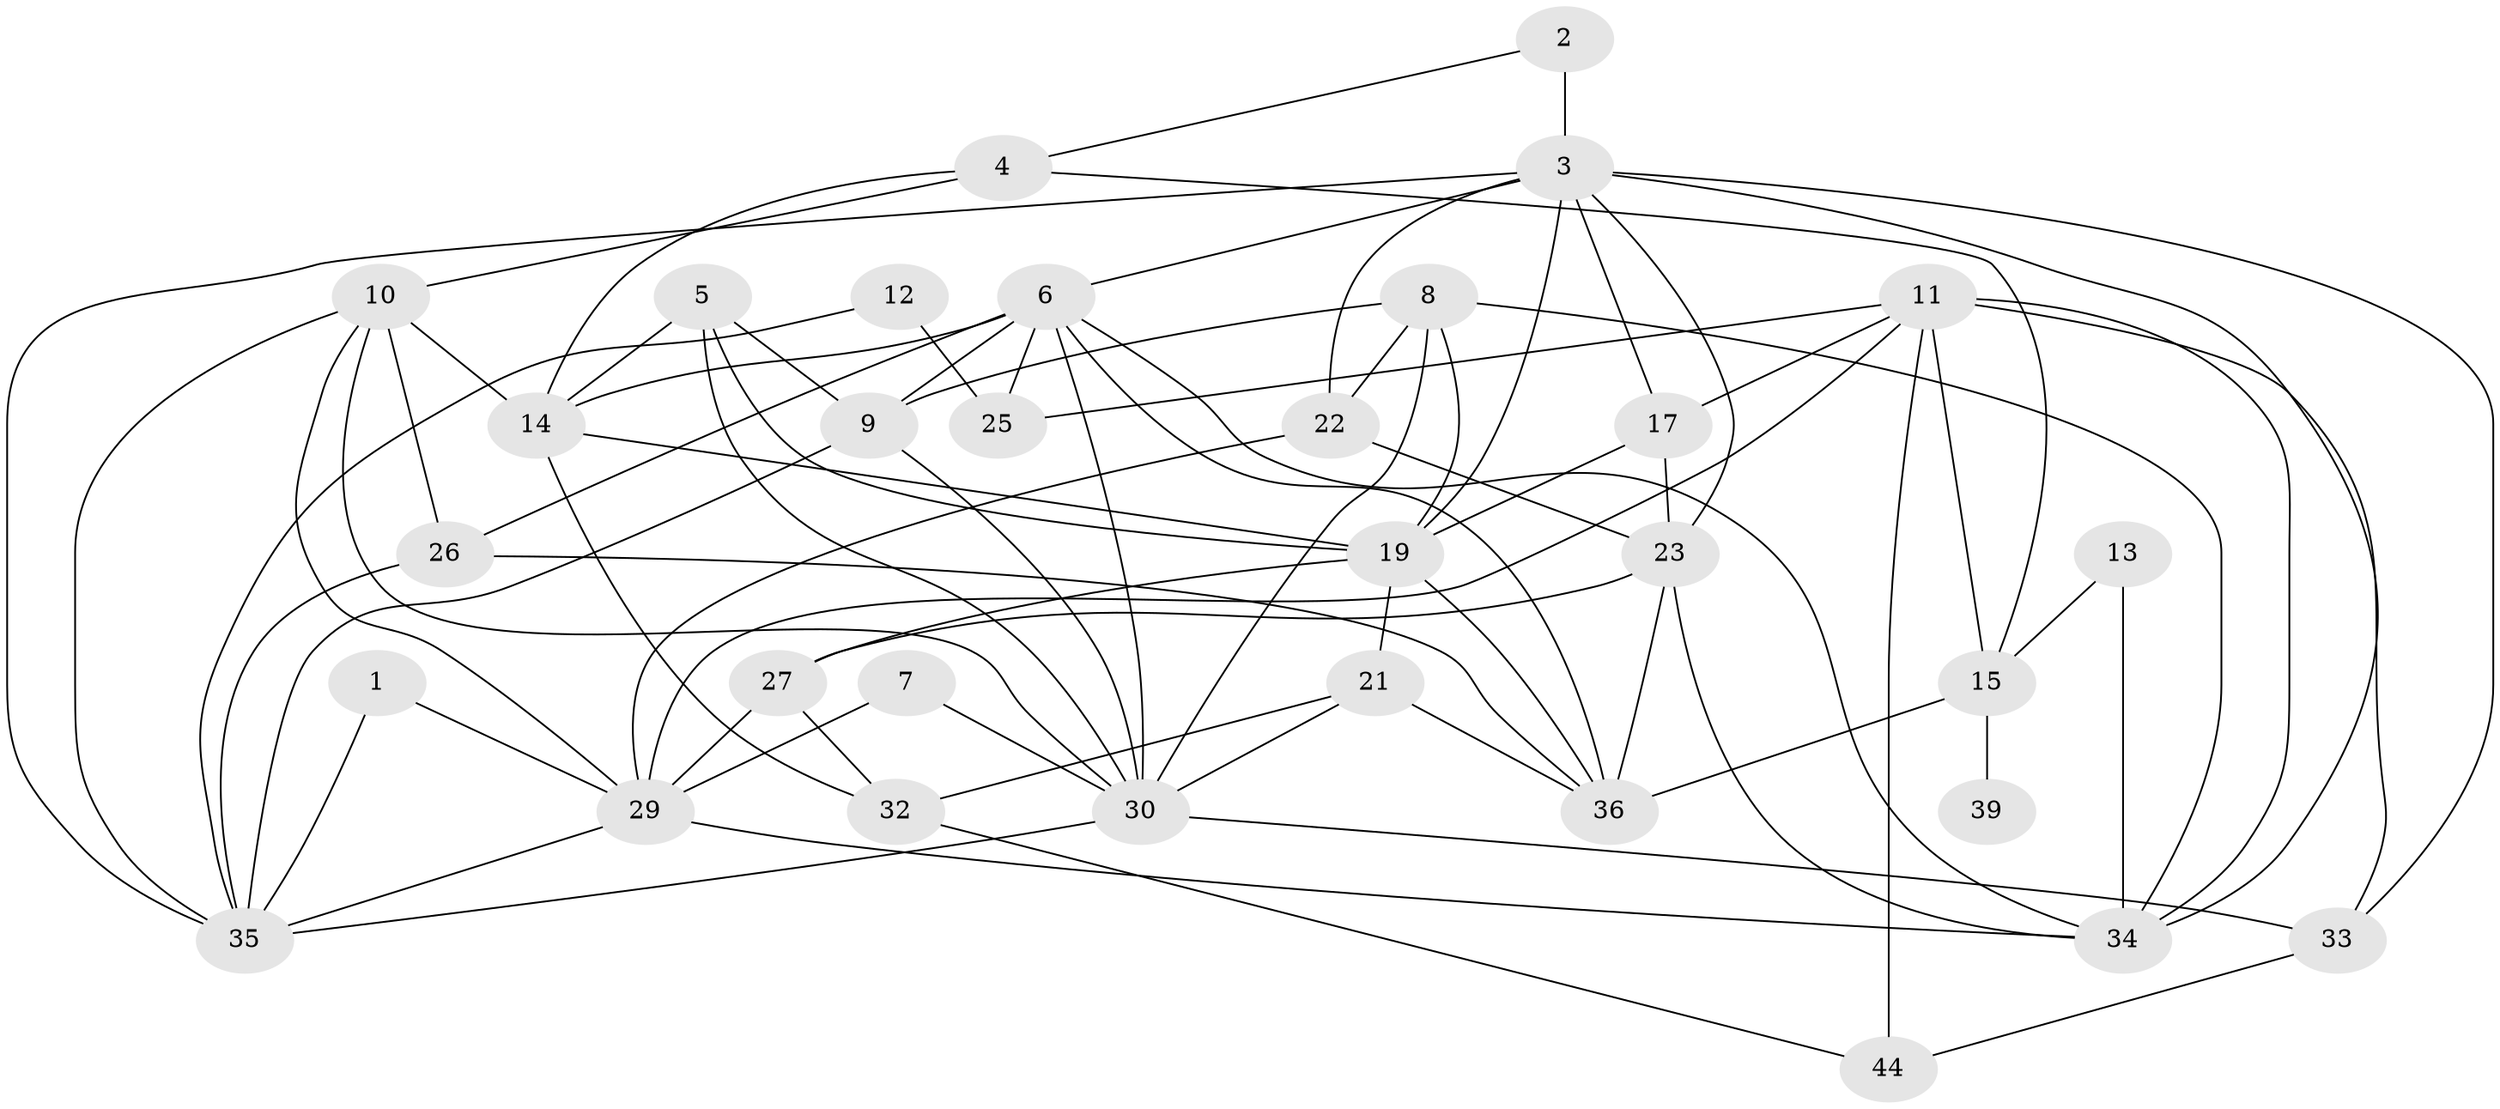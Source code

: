 // Generated by graph-tools (version 1.1) at 2025/52/02/27/25 19:52:07]
// undirected, 32 vertices, 78 edges
graph export_dot {
graph [start="1"]
  node [color=gray90,style=filled];
  1;
  2;
  3 [super="+16"];
  4 [super="+18"];
  5 [super="+20"];
  6 [super="+31"];
  7;
  8 [super="+50"];
  9 [super="+24"];
  10 [super="+46"];
  11 [super="+53"];
  12;
  13;
  14 [super="+41"];
  15 [super="+38"];
  17;
  19 [super="+47"];
  21 [super="+37"];
  22 [super="+54"];
  23 [super="+45"];
  25;
  26 [super="+43"];
  27 [super="+28"];
  29 [super="+40"];
  30 [super="+49"];
  32 [super="+42"];
  33;
  34 [super="+52"];
  35 [super="+51"];
  36 [super="+48"];
  39;
  44;
  1 -- 35;
  1 -- 29;
  2 -- 3 [weight=2];
  2 -- 4;
  3 -- 35;
  3 -- 33;
  3 -- 34;
  3 -- 17;
  3 -- 23;
  3 -- 6;
  3 -- 19;
  3 -- 22;
  4 -- 10;
  4 -- 14;
  4 -- 15;
  5 -- 30 [weight=2];
  5 -- 19;
  5 -- 9;
  5 -- 14;
  6 -- 9;
  6 -- 36;
  6 -- 30;
  6 -- 25;
  6 -- 26;
  6 -- 34;
  6 -- 14;
  7 -- 30;
  7 -- 29;
  8 -- 19;
  8 -- 9 [weight=2];
  8 -- 34;
  8 -- 22;
  8 -- 30;
  9 -- 35;
  9 -- 30;
  10 -- 26;
  10 -- 35;
  10 -- 30;
  10 -- 29;
  10 -- 14;
  11 -- 29;
  11 -- 15;
  11 -- 33;
  11 -- 17;
  11 -- 44;
  11 -- 25;
  11 -- 34;
  12 -- 25;
  12 -- 35;
  13 -- 15;
  13 -- 34;
  14 -- 32;
  14 -- 19;
  15 -- 36 [weight=2];
  15 -- 39 [weight=2];
  17 -- 23;
  17 -- 19;
  19 -- 36;
  19 -- 21;
  19 -- 27;
  21 -- 36;
  21 -- 30 [weight=2];
  21 -- 32;
  22 -- 23;
  22 -- 29;
  23 -- 36;
  23 -- 27;
  23 -- 34;
  26 -- 36;
  26 -- 35;
  27 -- 29;
  27 -- 32;
  29 -- 34;
  29 -- 35;
  30 -- 33;
  30 -- 35;
  32 -- 44;
  33 -- 44;
}
